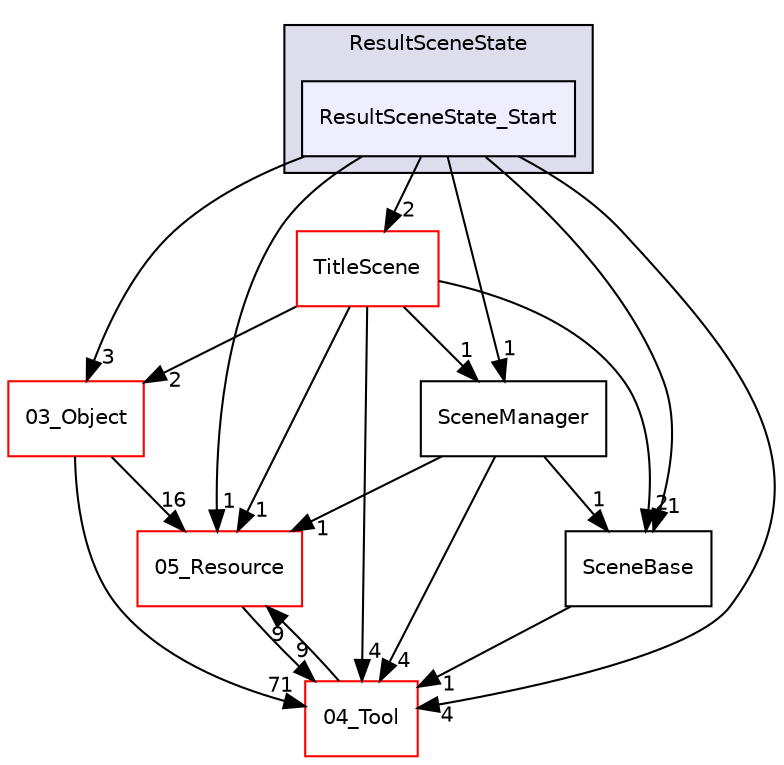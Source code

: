 digraph "C:/HAL/PG関係/03_作成プログラム/03_HAL授業/就職作品/Project/source/02_Scene/Scenes/ResultScene/ResultSceneState/ResultSceneState_Start" {
  compound=true
  node [ fontsize="10", fontname="Helvetica"];
  edge [ labelfontsize="10", labelfontname="Helvetica"];
  subgraph clusterdir_58e1f0c3a2abc4668510ca7879e3c5ad {
    graph [ bgcolor="#ddddee", pencolor="black", label="ResultSceneState" fontname="Helvetica", fontsize="10", URL="dir_58e1f0c3a2abc4668510ca7879e3c5ad.html"]
  dir_91cc4e848f011d5448b970bea7dcf70a [shape=box, label="ResultSceneState_Start", style="filled", fillcolor="#eeeeff", pencolor="black", URL="dir_91cc4e848f011d5448b970bea7dcf70a.html"];
  }
  dir_b0e70bc53ec7a5495699a9078a4a2f93 [shape=box label="03_Object" fillcolor="white" style="filled" color="red" URL="dir_b0e70bc53ec7a5495699a9078a4a2f93.html"];
  dir_6e58c436369e4a795ef16d3c489c4702 [shape=box label="05_Resource" fillcolor="white" style="filled" color="red" URL="dir_6e58c436369e4a795ef16d3c489c4702.html"];
  dir_8aa962ecbf640e466ad96d63abe85453 [shape=box label="SceneManager" URL="dir_8aa962ecbf640e466ad96d63abe85453.html"];
  dir_52c15355715f8ee7c129bc35f8484780 [shape=box label="TitleScene" fillcolor="white" style="filled" color="red" URL="dir_52c15355715f8ee7c129bc35f8484780.html"];
  dir_48bb4aacea20c6a8378e1408d864b090 [shape=box label="04_Tool" fillcolor="white" style="filled" color="red" URL="dir_48bb4aacea20c6a8378e1408d864b090.html"];
  dir_b3919f6d615a3952fcf5dafaeefedb63 [shape=box label="SceneBase" URL="dir_b3919f6d615a3952fcf5dafaeefedb63.html"];
  dir_b0e70bc53ec7a5495699a9078a4a2f93->dir_6e58c436369e4a795ef16d3c489c4702 [headlabel="16", labeldistance=1.5 headhref="dir_000027_000158.html"];
  dir_b0e70bc53ec7a5495699a9078a4a2f93->dir_48bb4aacea20c6a8378e1408d864b090 [headlabel="71", labeldistance=1.5 headhref="dir_000027_000080.html"];
  dir_6e58c436369e4a795ef16d3c489c4702->dir_48bb4aacea20c6a8378e1408d864b090 [headlabel="9", labeldistance=1.5 headhref="dir_000158_000080.html"];
  dir_91cc4e848f011d5448b970bea7dcf70a->dir_b0e70bc53ec7a5495699a9078a4a2f93 [headlabel="3", labeldistance=1.5 headhref="dir_000019_000027.html"];
  dir_91cc4e848f011d5448b970bea7dcf70a->dir_6e58c436369e4a795ef16d3c489c4702 [headlabel="1", labeldistance=1.5 headhref="dir_000019_000158.html"];
  dir_91cc4e848f011d5448b970bea7dcf70a->dir_8aa962ecbf640e466ad96d63abe85453 [headlabel="1", labeldistance=1.5 headhref="dir_000019_000012.html"];
  dir_91cc4e848f011d5448b970bea7dcf70a->dir_52c15355715f8ee7c129bc35f8484780 [headlabel="2", labeldistance=1.5 headhref="dir_000019_000020.html"];
  dir_91cc4e848f011d5448b970bea7dcf70a->dir_48bb4aacea20c6a8378e1408d864b090 [headlabel="4", labeldistance=1.5 headhref="dir_000019_000080.html"];
  dir_91cc4e848f011d5448b970bea7dcf70a->dir_b3919f6d615a3952fcf5dafaeefedb63 [headlabel="1", labeldistance=1.5 headhref="dir_000019_000011.html"];
  dir_8aa962ecbf640e466ad96d63abe85453->dir_6e58c436369e4a795ef16d3c489c4702 [headlabel="1", labeldistance=1.5 headhref="dir_000012_000158.html"];
  dir_8aa962ecbf640e466ad96d63abe85453->dir_48bb4aacea20c6a8378e1408d864b090 [headlabel="4", labeldistance=1.5 headhref="dir_000012_000080.html"];
  dir_8aa962ecbf640e466ad96d63abe85453->dir_b3919f6d615a3952fcf5dafaeefedb63 [headlabel="1", labeldistance=1.5 headhref="dir_000012_000011.html"];
  dir_52c15355715f8ee7c129bc35f8484780->dir_b0e70bc53ec7a5495699a9078a4a2f93 [headlabel="2", labeldistance=1.5 headhref="dir_000020_000027.html"];
  dir_52c15355715f8ee7c129bc35f8484780->dir_6e58c436369e4a795ef16d3c489c4702 [headlabel="1", labeldistance=1.5 headhref="dir_000020_000158.html"];
  dir_52c15355715f8ee7c129bc35f8484780->dir_8aa962ecbf640e466ad96d63abe85453 [headlabel="1", labeldistance=1.5 headhref="dir_000020_000012.html"];
  dir_52c15355715f8ee7c129bc35f8484780->dir_48bb4aacea20c6a8378e1408d864b090 [headlabel="4", labeldistance=1.5 headhref="dir_000020_000080.html"];
  dir_52c15355715f8ee7c129bc35f8484780->dir_b3919f6d615a3952fcf5dafaeefedb63 [headlabel="2", labeldistance=1.5 headhref="dir_000020_000011.html"];
  dir_48bb4aacea20c6a8378e1408d864b090->dir_6e58c436369e4a795ef16d3c489c4702 [headlabel="9", labeldistance=1.5 headhref="dir_000080_000158.html"];
  dir_b3919f6d615a3952fcf5dafaeefedb63->dir_48bb4aacea20c6a8378e1408d864b090 [headlabel="1", labeldistance=1.5 headhref="dir_000011_000080.html"];
}
